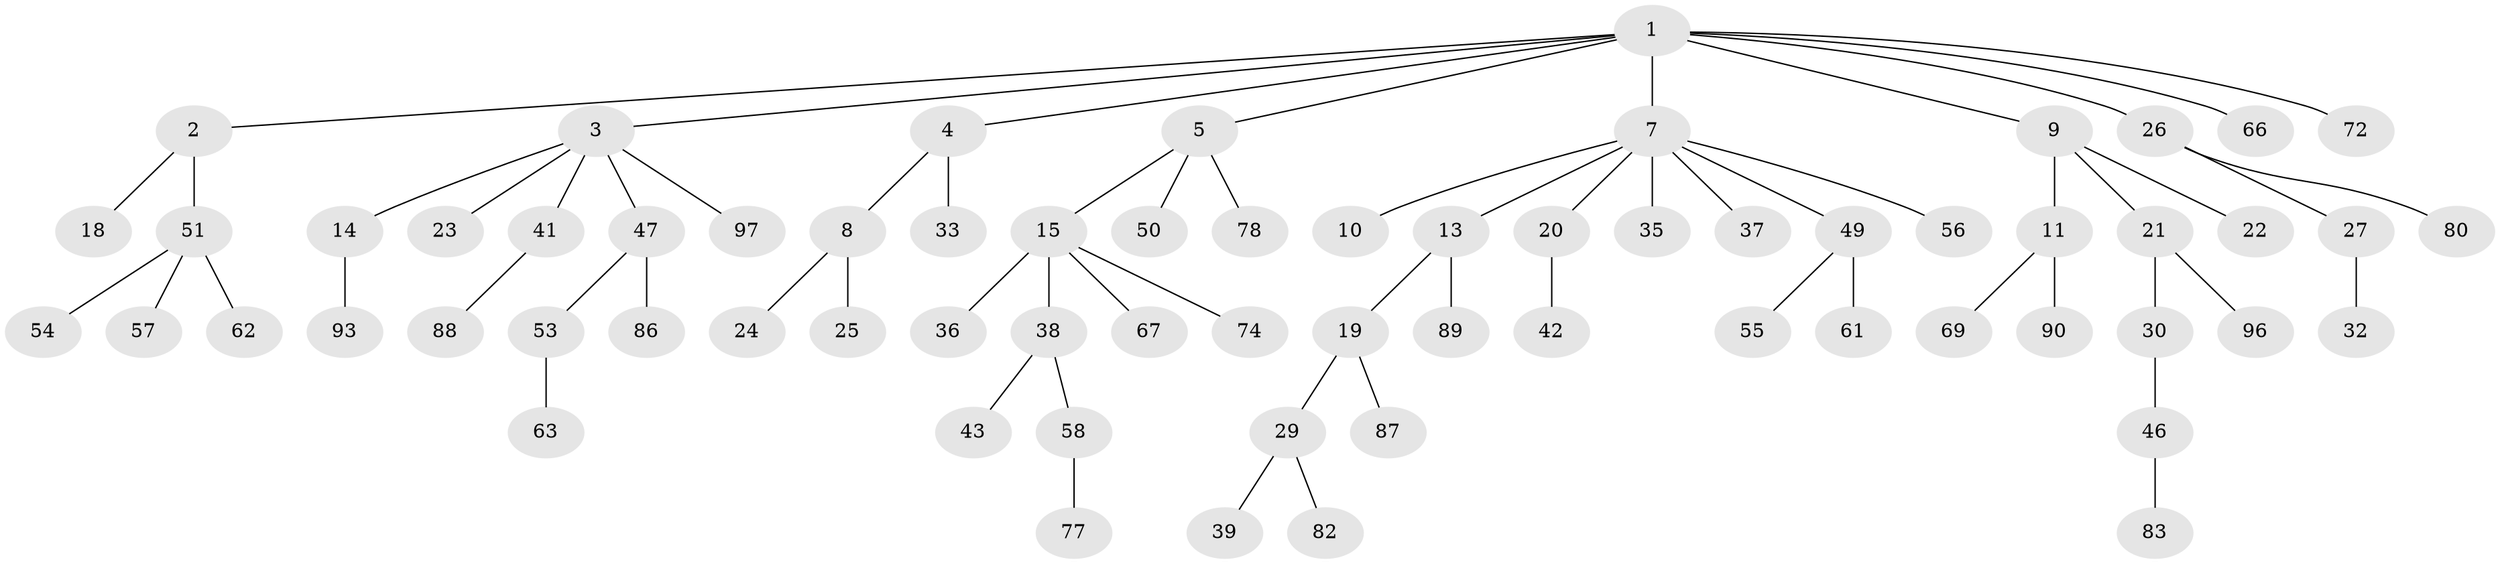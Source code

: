 // Generated by graph-tools (version 1.1) at 2025/52/02/27/25 19:52:11]
// undirected, 67 vertices, 66 edges
graph export_dot {
graph [start="1"]
  node [color=gray90,style=filled];
  1 [super="+6"];
  2;
  3 [super="+40"];
  4 [super="+34"];
  5 [super="+45"];
  7 [super="+12"];
  8;
  9;
  10;
  11 [super="+81"];
  13 [super="+16"];
  14 [super="+17"];
  15 [super="+64"];
  18 [super="+95"];
  19;
  20;
  21 [super="+28"];
  22 [super="+65"];
  23;
  24;
  25 [super="+70"];
  26 [super="+85"];
  27 [super="+60"];
  29 [super="+31"];
  30;
  32 [super="+75"];
  33;
  35;
  36;
  37;
  38 [super="+68"];
  39;
  41 [super="+73"];
  42 [super="+79"];
  43 [super="+44"];
  46 [super="+76"];
  47 [super="+48"];
  49;
  50;
  51 [super="+52"];
  53;
  54;
  55 [super="+59"];
  56;
  57;
  58;
  61 [super="+92"];
  62;
  63;
  66;
  67 [super="+71"];
  69;
  72 [super="+94"];
  74;
  77;
  78 [super="+84"];
  80;
  82;
  83;
  86;
  87 [super="+91"];
  88;
  89;
  90;
  93;
  96;
  97;
  1 -- 2;
  1 -- 3;
  1 -- 4;
  1 -- 5;
  1 -- 7;
  1 -- 9;
  1 -- 26;
  1 -- 66;
  1 -- 72;
  2 -- 18;
  2 -- 51;
  3 -- 14;
  3 -- 23;
  3 -- 47;
  3 -- 41;
  3 -- 97;
  4 -- 8;
  4 -- 33;
  5 -- 15;
  5 -- 50;
  5 -- 78;
  7 -- 10;
  7 -- 13;
  7 -- 37;
  7 -- 49;
  7 -- 35;
  7 -- 20;
  7 -- 56;
  8 -- 24;
  8 -- 25;
  9 -- 11;
  9 -- 21;
  9 -- 22;
  11 -- 69;
  11 -- 90;
  13 -- 89;
  13 -- 19;
  14 -- 93;
  15 -- 36;
  15 -- 38;
  15 -- 67;
  15 -- 74;
  19 -- 29;
  19 -- 87;
  20 -- 42;
  21 -- 30;
  21 -- 96;
  26 -- 27;
  26 -- 80;
  27 -- 32;
  29 -- 39;
  29 -- 82;
  30 -- 46;
  38 -- 43;
  38 -- 58;
  41 -- 88;
  46 -- 83;
  47 -- 86;
  47 -- 53;
  49 -- 55;
  49 -- 61;
  51 -- 54;
  51 -- 62;
  51 -- 57;
  53 -- 63;
  58 -- 77;
}
